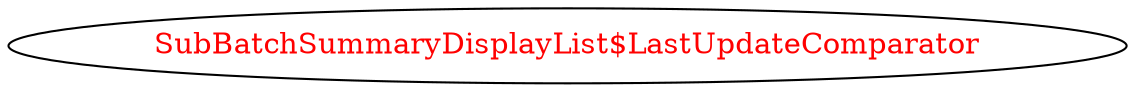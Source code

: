 digraph dependencyGraph {
 concentrate=true;
 ranksep="2.0";
 rankdir="LR"; 
 splines="ortho";
"SubBatchSummaryDisplayList$LastUpdateComparator" [fontcolor="red"];
}